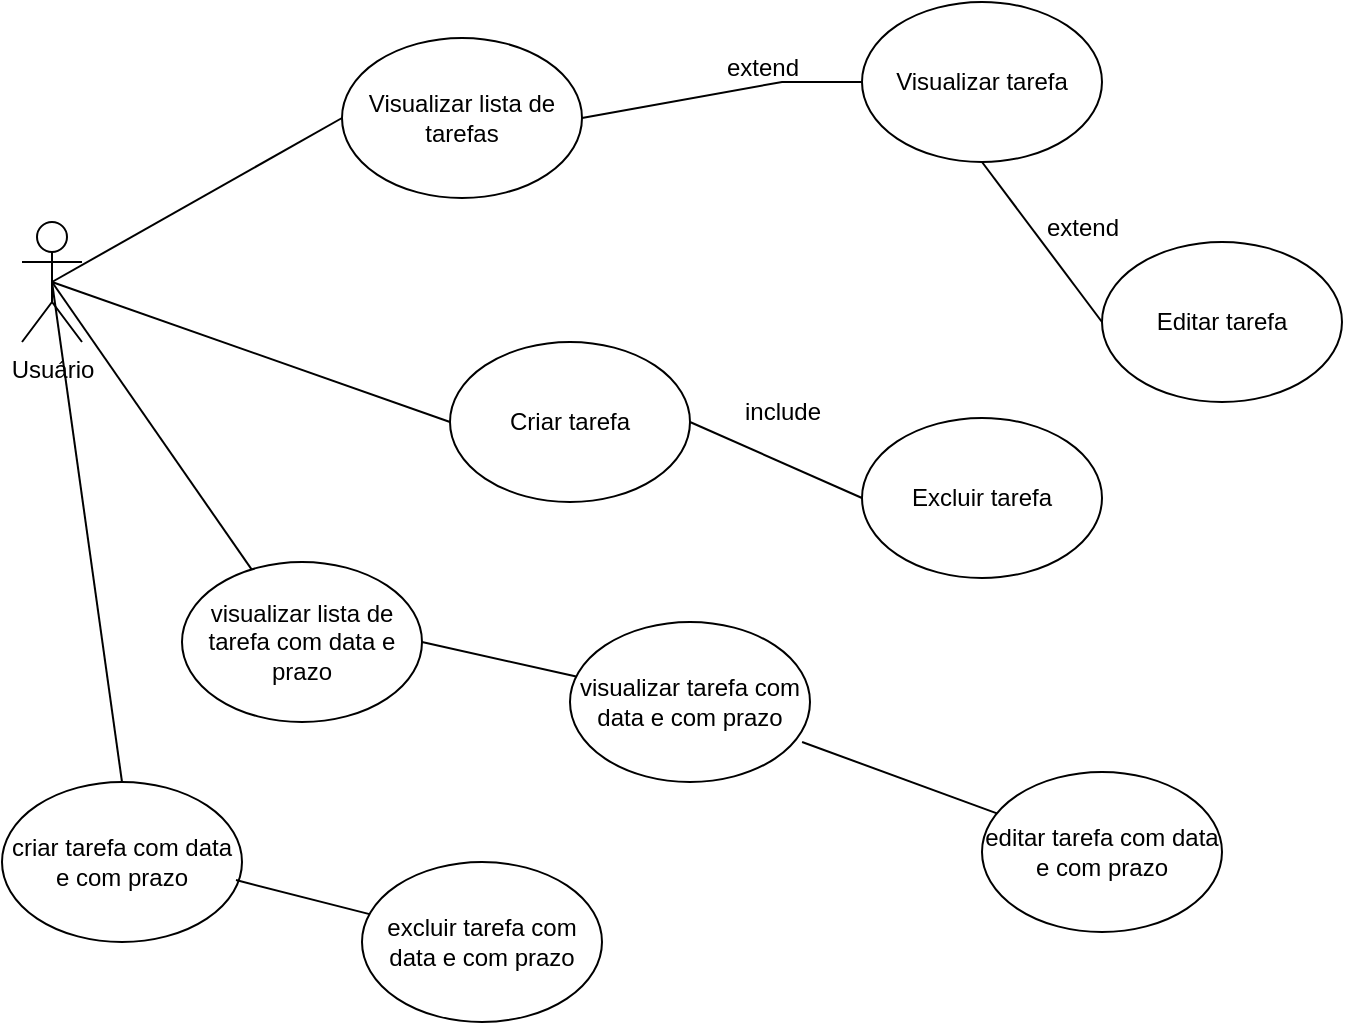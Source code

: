 <mxfile version="24.2.8" type="device">
  <diagram name="Página-1" id="dAu-gjBXxnC91OJZTj6k">
    <mxGraphModel dx="880" dy="508" grid="1" gridSize="10" guides="1" tooltips="1" connect="1" arrows="1" fold="1" page="1" pageScale="1" pageWidth="827" pageHeight="1169" math="0" shadow="0">
      <root>
        <mxCell id="0" />
        <mxCell id="1" parent="0" />
        <mxCell id="jAg7anBofTwvCOxkoS0x-1" value="Usuário" style="shape=umlActor;verticalLabelPosition=bottom;verticalAlign=top;html=1;outlineConnect=0;" parent="1" vertex="1">
          <mxGeometry x="140" y="230" width="30" height="60" as="geometry" />
        </mxCell>
        <mxCell id="jAg7anBofTwvCOxkoS0x-2" value="Visualizar lista de tarefas" style="ellipse;whiteSpace=wrap;html=1;" parent="1" vertex="1">
          <mxGeometry x="300" y="138" width="120" height="80" as="geometry" />
        </mxCell>
        <mxCell id="jAg7anBofTwvCOxkoS0x-4" value="Criar tarefa" style="ellipse;whiteSpace=wrap;html=1;" parent="1" vertex="1">
          <mxGeometry x="354" y="290" width="120" height="80" as="geometry" />
        </mxCell>
        <mxCell id="jAg7anBofTwvCOxkoS0x-6" value="" style="endArrow=none;html=1;rounded=0;exitX=0.5;exitY=0.5;exitDx=0;exitDy=0;exitPerimeter=0;entryX=0;entryY=0.5;entryDx=0;entryDy=0;" parent="1" source="jAg7anBofTwvCOxkoS0x-1" target="jAg7anBofTwvCOxkoS0x-2" edge="1">
          <mxGeometry width="50" height="50" relative="1" as="geometry">
            <mxPoint x="390" y="430" as="sourcePoint" />
            <mxPoint x="440" y="380" as="targetPoint" />
          </mxGeometry>
        </mxCell>
        <mxCell id="jAg7anBofTwvCOxkoS0x-8" value="" style="endArrow=none;html=1;rounded=0;exitX=0.5;exitY=0.5;exitDx=0;exitDy=0;exitPerimeter=0;entryX=0;entryY=0.5;entryDx=0;entryDy=0;" parent="1" source="jAg7anBofTwvCOxkoS0x-1" target="jAg7anBofTwvCOxkoS0x-4" edge="1">
          <mxGeometry width="50" height="50" relative="1" as="geometry">
            <mxPoint x="200" y="400" as="sourcePoint" />
            <mxPoint x="250" y="350" as="targetPoint" />
          </mxGeometry>
        </mxCell>
        <mxCell id="jAg7anBofTwvCOxkoS0x-10" value="Visualizar tarefa" style="ellipse;whiteSpace=wrap;html=1;" parent="1" vertex="1">
          <mxGeometry x="560" y="120" width="120" height="80" as="geometry" />
        </mxCell>
        <mxCell id="jAg7anBofTwvCOxkoS0x-11" value="" style="endArrow=none;html=1;rounded=0;exitX=1;exitY=0.5;exitDx=0;exitDy=0;entryX=0;entryY=0.5;entryDx=0;entryDy=0;" parent="1" source="jAg7anBofTwvCOxkoS0x-2" target="jAg7anBofTwvCOxkoS0x-10" edge="1">
          <mxGeometry width="50" height="50" relative="1" as="geometry">
            <mxPoint x="390" y="430" as="sourcePoint" />
            <mxPoint x="570" y="170" as="targetPoint" />
            <Array as="points">
              <mxPoint x="520" y="160" />
            </Array>
          </mxGeometry>
        </mxCell>
        <mxCell id="jAg7anBofTwvCOxkoS0x-12" value="Excluir tarefa" style="ellipse;whiteSpace=wrap;html=1;" parent="1" vertex="1">
          <mxGeometry x="560" y="328" width="120" height="80" as="geometry" />
        </mxCell>
        <mxCell id="jAg7anBofTwvCOxkoS0x-13" value="" style="endArrow=none;html=1;rounded=0;exitX=1;exitY=0.5;exitDx=0;exitDy=0;entryX=0;entryY=0.5;entryDx=0;entryDy=0;" parent="1" source="jAg7anBofTwvCOxkoS0x-4" target="jAg7anBofTwvCOxkoS0x-12" edge="1">
          <mxGeometry width="50" height="50" relative="1" as="geometry">
            <mxPoint x="490" y="450" as="sourcePoint" />
            <mxPoint x="540" y="400" as="targetPoint" />
          </mxGeometry>
        </mxCell>
        <mxCell id="jAg7anBofTwvCOxkoS0x-14" value="extend" style="text;html=1;align=center;verticalAlign=middle;resizable=0;points=[];autosize=1;strokeColor=none;fillColor=none;" parent="1" vertex="1">
          <mxGeometry x="480" y="138" width="60" height="30" as="geometry" />
        </mxCell>
        <mxCell id="jAg7anBofTwvCOxkoS0x-15" value="include" style="text;html=1;align=center;verticalAlign=middle;resizable=0;points=[];autosize=1;strokeColor=none;fillColor=none;" parent="1" vertex="1">
          <mxGeometry x="490" y="310" width="60" height="30" as="geometry" />
        </mxCell>
        <mxCell id="DBPw_M7csdqYWLVFalpZ-1" value="Editar tarefa" style="ellipse;whiteSpace=wrap;html=1;" parent="1" vertex="1">
          <mxGeometry x="680" y="240" width="120" height="80" as="geometry" />
        </mxCell>
        <mxCell id="DBPw_M7csdqYWLVFalpZ-2" value="" style="endArrow=none;html=1;rounded=0;entryX=0;entryY=0.5;entryDx=0;entryDy=0;exitX=0.5;exitY=1;exitDx=0;exitDy=0;" parent="1" source="jAg7anBofTwvCOxkoS0x-10" target="DBPw_M7csdqYWLVFalpZ-1" edge="1">
          <mxGeometry width="50" height="50" relative="1" as="geometry">
            <mxPoint x="560" y="295" as="sourcePoint" />
            <mxPoint x="610" y="245" as="targetPoint" />
          </mxGeometry>
        </mxCell>
        <mxCell id="DBPw_M7csdqYWLVFalpZ-3" value="extend" style="text;html=1;align=center;verticalAlign=middle;resizable=0;points=[];autosize=1;strokeColor=none;fillColor=none;" parent="1" vertex="1">
          <mxGeometry x="640" y="218" width="60" height="30" as="geometry" />
        </mxCell>
        <mxCell id="12LKlC3kns5zi2NpPciA-1" value="visualizar lista de tarefa com data e prazo" style="ellipse;whiteSpace=wrap;html=1;" vertex="1" parent="1">
          <mxGeometry x="220" y="400" width="120" height="80" as="geometry" />
        </mxCell>
        <mxCell id="12LKlC3kns5zi2NpPciA-2" value="visualizar tarefa com data e com prazo" style="ellipse;whiteSpace=wrap;html=1;" vertex="1" parent="1">
          <mxGeometry x="414" y="430" width="120" height="80" as="geometry" />
        </mxCell>
        <mxCell id="12LKlC3kns5zi2NpPciA-3" value="editar tarefa com data e com prazo" style="ellipse;whiteSpace=wrap;html=1;" vertex="1" parent="1">
          <mxGeometry x="620" y="505" width="120" height="80" as="geometry" />
        </mxCell>
        <mxCell id="12LKlC3kns5zi2NpPciA-4" value="criar tarefa com data e com prazo" style="ellipse;whiteSpace=wrap;html=1;" vertex="1" parent="1">
          <mxGeometry x="130" y="510" width="120" height="80" as="geometry" />
        </mxCell>
        <mxCell id="12LKlC3kns5zi2NpPciA-5" value="excluir tarefa com data e com prazo" style="ellipse;whiteSpace=wrap;html=1;" vertex="1" parent="1">
          <mxGeometry x="310" y="550" width="120" height="80" as="geometry" />
        </mxCell>
        <mxCell id="12LKlC3kns5zi2NpPciA-6" value="" style="endArrow=none;html=1;rounded=0;entryX=0.5;entryY=0.5;entryDx=0;entryDy=0;entryPerimeter=0;" edge="1" parent="1" source="12LKlC3kns5zi2NpPciA-1" target="jAg7anBofTwvCOxkoS0x-1">
          <mxGeometry width="50" height="50" relative="1" as="geometry">
            <mxPoint x="140" y="410" as="sourcePoint" />
            <mxPoint x="190" y="360" as="targetPoint" />
          </mxGeometry>
        </mxCell>
        <mxCell id="12LKlC3kns5zi2NpPciA-7" value="" style="endArrow=none;html=1;rounded=0;exitX=1;exitY=0.5;exitDx=0;exitDy=0;" edge="1" parent="1" source="12LKlC3kns5zi2NpPciA-1" target="12LKlC3kns5zi2NpPciA-2">
          <mxGeometry width="50" height="50" relative="1" as="geometry">
            <mxPoint x="390" y="450" as="sourcePoint" />
            <mxPoint x="440" y="400" as="targetPoint" />
          </mxGeometry>
        </mxCell>
        <mxCell id="12LKlC3kns5zi2NpPciA-8" value="" style="endArrow=none;html=1;rounded=0;entryX=0.5;entryY=0.5;entryDx=0;entryDy=0;entryPerimeter=0;exitX=0.5;exitY=0;exitDx=0;exitDy=0;" edge="1" parent="1" source="12LKlC3kns5zi2NpPciA-4" target="jAg7anBofTwvCOxkoS0x-1">
          <mxGeometry width="50" height="50" relative="1" as="geometry">
            <mxPoint x="110" y="450" as="sourcePoint" />
            <mxPoint x="160" y="260" as="targetPoint" />
          </mxGeometry>
        </mxCell>
        <mxCell id="12LKlC3kns5zi2NpPciA-9" value="" style="endArrow=none;html=1;rounded=0;exitX=0.975;exitY=0.613;exitDx=0;exitDy=0;exitPerimeter=0;" edge="1" parent="1" source="12LKlC3kns5zi2NpPciA-4" target="12LKlC3kns5zi2NpPciA-5">
          <mxGeometry width="50" height="50" relative="1" as="geometry">
            <mxPoint x="260" y="580" as="sourcePoint" />
            <mxPoint x="310" y="530" as="targetPoint" />
          </mxGeometry>
        </mxCell>
        <mxCell id="12LKlC3kns5zi2NpPciA-10" value="" style="endArrow=none;html=1;rounded=0;exitX=0.967;exitY=0.75;exitDx=0;exitDy=0;exitPerimeter=0;" edge="1" parent="1" source="12LKlC3kns5zi2NpPciA-2" target="12LKlC3kns5zi2NpPciA-3">
          <mxGeometry width="50" height="50" relative="1" as="geometry">
            <mxPoint x="520" y="490" as="sourcePoint" />
            <mxPoint x="440" y="400" as="targetPoint" />
          </mxGeometry>
        </mxCell>
      </root>
    </mxGraphModel>
  </diagram>
</mxfile>
